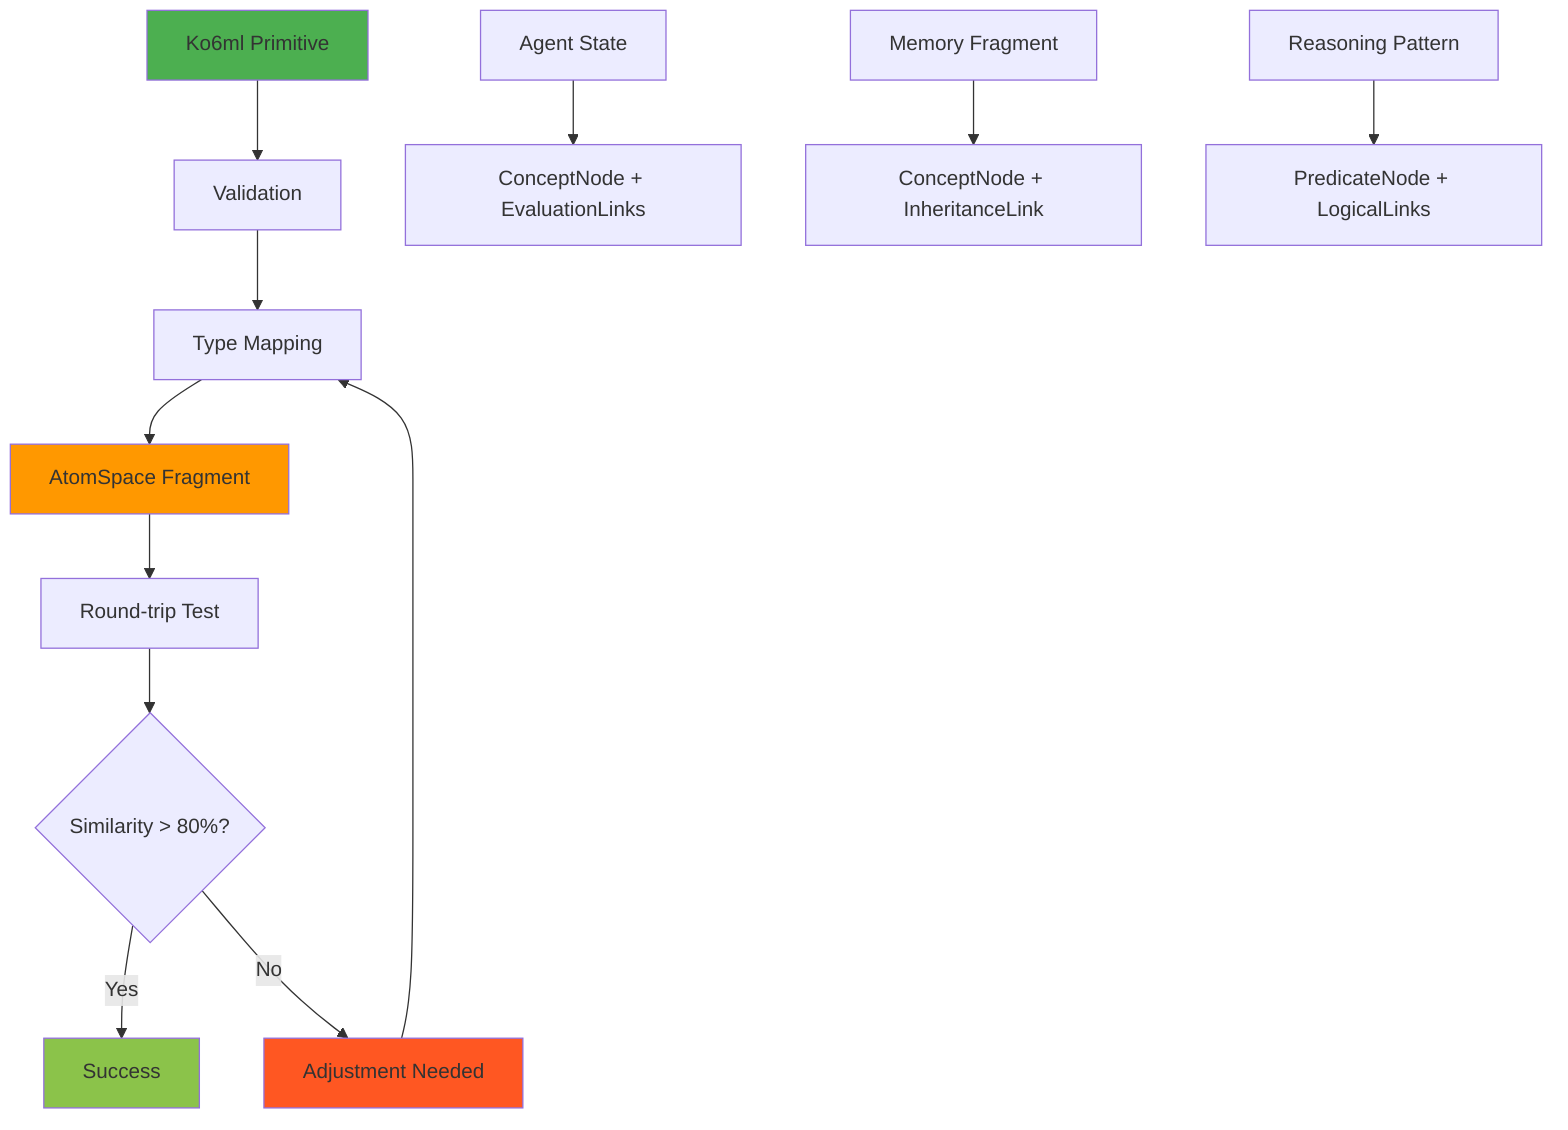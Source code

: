 graph TD
    A[Ko6ml Primitive] --> B[Validation]
    B --> C[Type Mapping]
    C --> D[AtomSpace Fragment]
    D --> E[Round-trip Test]
    E --> F{Similarity > 80%?}
    F -->|Yes| G[Success]
    F -->|No| H[Adjustment Needed]
    H --> C
    
    I[Agent State] --> J[ConceptNode + EvaluationLinks]
    K[Memory Fragment] --> L[ConceptNode + InheritanceLink]
    M[Reasoning Pattern] --> N[PredicateNode + LogicalLinks]
    
    style A fill:#4CAF50
    style D fill:#FF9800
    style G fill:#8BC34A
    style H fill:#FF5722